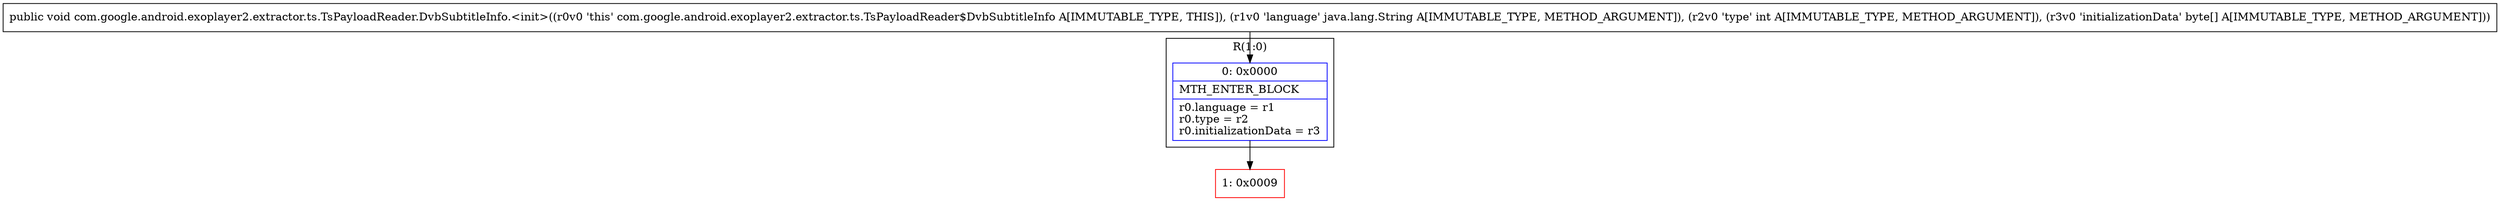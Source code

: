 digraph "CFG forcom.google.android.exoplayer2.extractor.ts.TsPayloadReader.DvbSubtitleInfo.\<init\>(Ljava\/lang\/String;I[B)V" {
subgraph cluster_Region_788804660 {
label = "R(1:0)";
node [shape=record,color=blue];
Node_0 [shape=record,label="{0\:\ 0x0000|MTH_ENTER_BLOCK\l|r0.language = r1\lr0.type = r2\lr0.initializationData = r3\l}"];
}
Node_1 [shape=record,color=red,label="{1\:\ 0x0009}"];
MethodNode[shape=record,label="{public void com.google.android.exoplayer2.extractor.ts.TsPayloadReader.DvbSubtitleInfo.\<init\>((r0v0 'this' com.google.android.exoplayer2.extractor.ts.TsPayloadReader$DvbSubtitleInfo A[IMMUTABLE_TYPE, THIS]), (r1v0 'language' java.lang.String A[IMMUTABLE_TYPE, METHOD_ARGUMENT]), (r2v0 'type' int A[IMMUTABLE_TYPE, METHOD_ARGUMENT]), (r3v0 'initializationData' byte[] A[IMMUTABLE_TYPE, METHOD_ARGUMENT])) }"];
MethodNode -> Node_0;
Node_0 -> Node_1;
}

